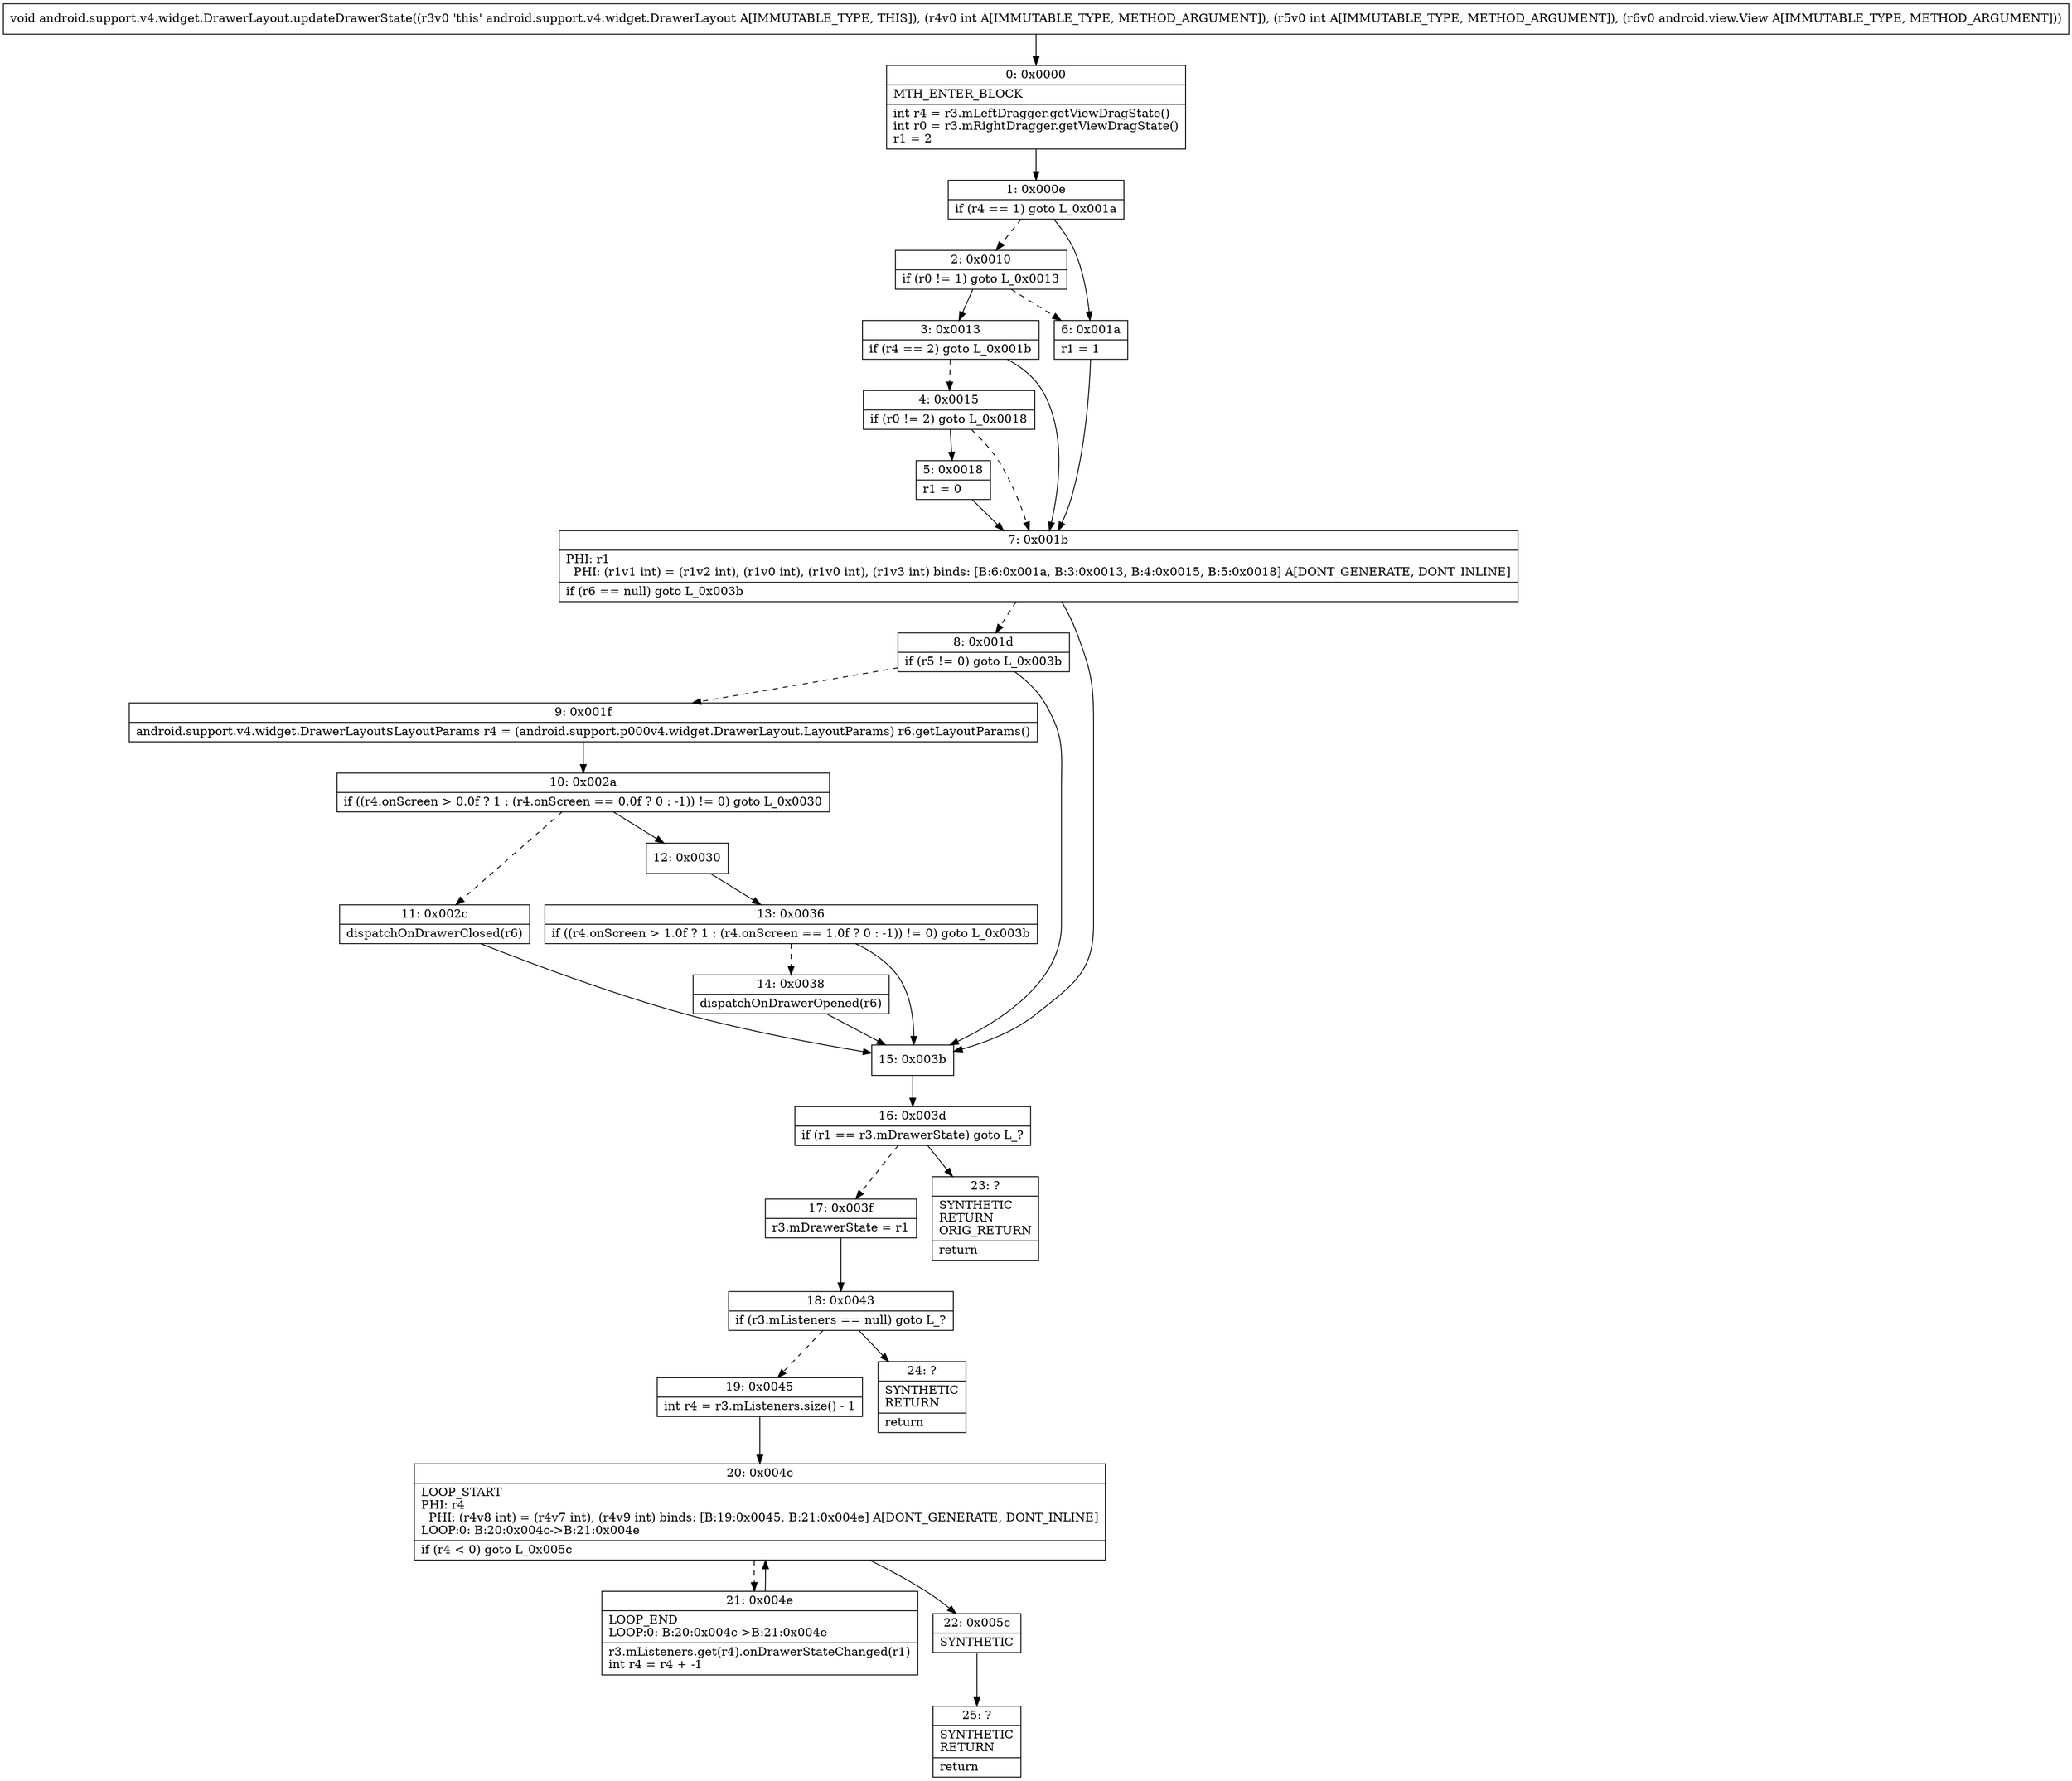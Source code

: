 digraph "CFG forandroid.support.v4.widget.DrawerLayout.updateDrawerState(IILandroid\/view\/View;)V" {
Node_0 [shape=record,label="{0\:\ 0x0000|MTH_ENTER_BLOCK\l|int r4 = r3.mLeftDragger.getViewDragState()\lint r0 = r3.mRightDragger.getViewDragState()\lr1 = 2\l}"];
Node_1 [shape=record,label="{1\:\ 0x000e|if (r4 == 1) goto L_0x001a\l}"];
Node_2 [shape=record,label="{2\:\ 0x0010|if (r0 != 1) goto L_0x0013\l}"];
Node_3 [shape=record,label="{3\:\ 0x0013|if (r4 == 2) goto L_0x001b\l}"];
Node_4 [shape=record,label="{4\:\ 0x0015|if (r0 != 2) goto L_0x0018\l}"];
Node_5 [shape=record,label="{5\:\ 0x0018|r1 = 0\l}"];
Node_6 [shape=record,label="{6\:\ 0x001a|r1 = 1\l}"];
Node_7 [shape=record,label="{7\:\ 0x001b|PHI: r1 \l  PHI: (r1v1 int) = (r1v2 int), (r1v0 int), (r1v0 int), (r1v3 int) binds: [B:6:0x001a, B:3:0x0013, B:4:0x0015, B:5:0x0018] A[DONT_GENERATE, DONT_INLINE]\l|if (r6 == null) goto L_0x003b\l}"];
Node_8 [shape=record,label="{8\:\ 0x001d|if (r5 != 0) goto L_0x003b\l}"];
Node_9 [shape=record,label="{9\:\ 0x001f|android.support.v4.widget.DrawerLayout$LayoutParams r4 = (android.support.p000v4.widget.DrawerLayout.LayoutParams) r6.getLayoutParams()\l}"];
Node_10 [shape=record,label="{10\:\ 0x002a|if ((r4.onScreen \> 0.0f ? 1 : (r4.onScreen == 0.0f ? 0 : \-1)) != 0) goto L_0x0030\l}"];
Node_11 [shape=record,label="{11\:\ 0x002c|dispatchOnDrawerClosed(r6)\l}"];
Node_12 [shape=record,label="{12\:\ 0x0030}"];
Node_13 [shape=record,label="{13\:\ 0x0036|if ((r4.onScreen \> 1.0f ? 1 : (r4.onScreen == 1.0f ? 0 : \-1)) != 0) goto L_0x003b\l}"];
Node_14 [shape=record,label="{14\:\ 0x0038|dispatchOnDrawerOpened(r6)\l}"];
Node_15 [shape=record,label="{15\:\ 0x003b}"];
Node_16 [shape=record,label="{16\:\ 0x003d|if (r1 == r3.mDrawerState) goto L_?\l}"];
Node_17 [shape=record,label="{17\:\ 0x003f|r3.mDrawerState = r1\l}"];
Node_18 [shape=record,label="{18\:\ 0x0043|if (r3.mListeners == null) goto L_?\l}"];
Node_19 [shape=record,label="{19\:\ 0x0045|int r4 = r3.mListeners.size() \- 1\l}"];
Node_20 [shape=record,label="{20\:\ 0x004c|LOOP_START\lPHI: r4 \l  PHI: (r4v8 int) = (r4v7 int), (r4v9 int) binds: [B:19:0x0045, B:21:0x004e] A[DONT_GENERATE, DONT_INLINE]\lLOOP:0: B:20:0x004c\-\>B:21:0x004e\l|if (r4 \< 0) goto L_0x005c\l}"];
Node_21 [shape=record,label="{21\:\ 0x004e|LOOP_END\lLOOP:0: B:20:0x004c\-\>B:21:0x004e\l|r3.mListeners.get(r4).onDrawerStateChanged(r1)\lint r4 = r4 + \-1\l}"];
Node_22 [shape=record,label="{22\:\ 0x005c|SYNTHETIC\l}"];
Node_23 [shape=record,label="{23\:\ ?|SYNTHETIC\lRETURN\lORIG_RETURN\l|return\l}"];
Node_24 [shape=record,label="{24\:\ ?|SYNTHETIC\lRETURN\l|return\l}"];
Node_25 [shape=record,label="{25\:\ ?|SYNTHETIC\lRETURN\l|return\l}"];
MethodNode[shape=record,label="{void android.support.v4.widget.DrawerLayout.updateDrawerState((r3v0 'this' android.support.v4.widget.DrawerLayout A[IMMUTABLE_TYPE, THIS]), (r4v0 int A[IMMUTABLE_TYPE, METHOD_ARGUMENT]), (r5v0 int A[IMMUTABLE_TYPE, METHOD_ARGUMENT]), (r6v0 android.view.View A[IMMUTABLE_TYPE, METHOD_ARGUMENT])) }"];
MethodNode -> Node_0;
Node_0 -> Node_1;
Node_1 -> Node_2[style=dashed];
Node_1 -> Node_6;
Node_2 -> Node_3;
Node_2 -> Node_6[style=dashed];
Node_3 -> Node_4[style=dashed];
Node_3 -> Node_7;
Node_4 -> Node_5;
Node_4 -> Node_7[style=dashed];
Node_5 -> Node_7;
Node_6 -> Node_7;
Node_7 -> Node_8[style=dashed];
Node_7 -> Node_15;
Node_8 -> Node_9[style=dashed];
Node_8 -> Node_15;
Node_9 -> Node_10;
Node_10 -> Node_11[style=dashed];
Node_10 -> Node_12;
Node_11 -> Node_15;
Node_12 -> Node_13;
Node_13 -> Node_14[style=dashed];
Node_13 -> Node_15;
Node_14 -> Node_15;
Node_15 -> Node_16;
Node_16 -> Node_17[style=dashed];
Node_16 -> Node_23;
Node_17 -> Node_18;
Node_18 -> Node_19[style=dashed];
Node_18 -> Node_24;
Node_19 -> Node_20;
Node_20 -> Node_21[style=dashed];
Node_20 -> Node_22;
Node_21 -> Node_20;
Node_22 -> Node_25;
}

